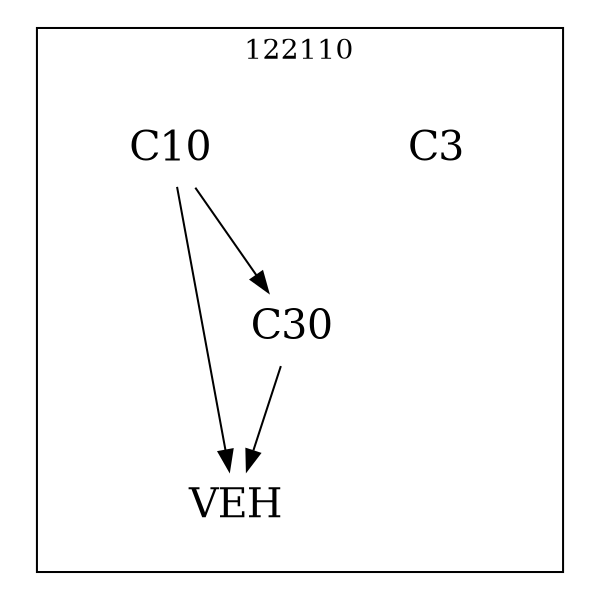 strict digraph DAGS {
	size = "4,4!" ; ratio ="fill"; subgraph cluster_0{
			labeldoc = "t";
			label = "122110";node	[label= VEH, shape = plaintext, fontsize=20] VEH;node	[label= C3, shape = plaintext, fontsize=20] C3;node	[label= C10, shape = plaintext, fontsize=20] C10;node	[label= C30, shape = plaintext, fontsize=20] C30;
C10->VEH;
C10->C30;
C30->VEH;
	}}